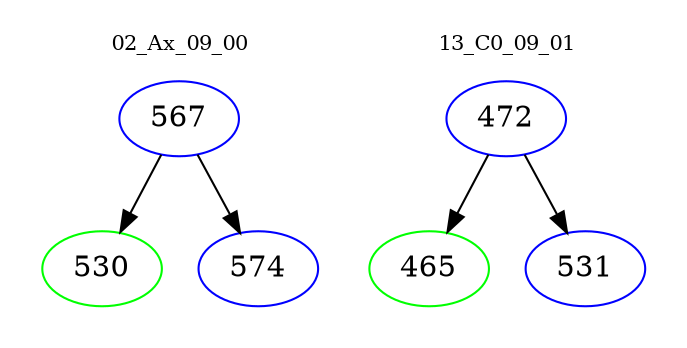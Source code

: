 digraph{
subgraph cluster_0 {
color = white
label = "02_Ax_09_00";
fontsize=10;
T0_567 [label="567", color="blue"]
T0_567 -> T0_530 [color="black"]
T0_530 [label="530", color="green"]
T0_567 -> T0_574 [color="black"]
T0_574 [label="574", color="blue"]
}
subgraph cluster_1 {
color = white
label = "13_C0_09_01";
fontsize=10;
T1_472 [label="472", color="blue"]
T1_472 -> T1_465 [color="black"]
T1_465 [label="465", color="green"]
T1_472 -> T1_531 [color="black"]
T1_531 [label="531", color="blue"]
}
}
